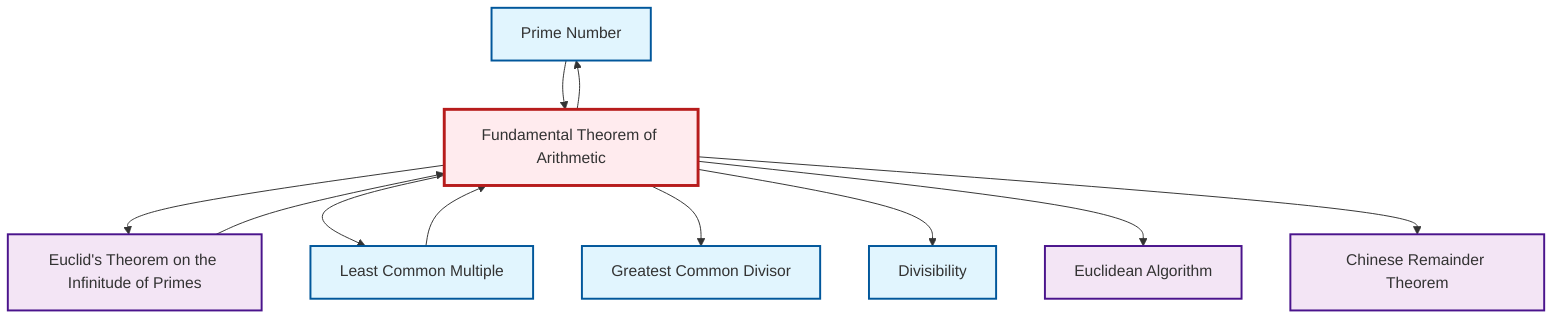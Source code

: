 graph TD
    classDef definition fill:#e1f5fe,stroke:#01579b,stroke-width:2px
    classDef theorem fill:#f3e5f5,stroke:#4a148c,stroke-width:2px
    classDef axiom fill:#fff3e0,stroke:#e65100,stroke-width:2px
    classDef example fill:#e8f5e9,stroke:#1b5e20,stroke-width:2px
    classDef current fill:#ffebee,stroke:#b71c1c,stroke-width:3px
    def-prime["Prime Number"]:::definition
    thm-euclidean-algorithm["Euclidean Algorithm"]:::theorem
    def-gcd["Greatest Common Divisor"]:::definition
    def-divisibility["Divisibility"]:::definition
    def-lcm["Least Common Multiple"]:::definition
    thm-fundamental-arithmetic["Fundamental Theorem of Arithmetic"]:::theorem
    thm-euclid-infinitude-primes["Euclid's Theorem on the Infinitude of Primes"]:::theorem
    thm-chinese-remainder["Chinese Remainder Theorem"]:::theorem
    thm-fundamental-arithmetic --> thm-euclid-infinitude-primes
    thm-fundamental-arithmetic --> def-lcm
    thm-fundamental-arithmetic --> def-gcd
    thm-fundamental-arithmetic --> def-prime
    thm-fundamental-arithmetic --> def-divisibility
    thm-fundamental-arithmetic --> thm-euclidean-algorithm
    thm-fundamental-arithmetic --> thm-chinese-remainder
    def-prime --> thm-fundamental-arithmetic
    thm-euclid-infinitude-primes --> thm-fundamental-arithmetic
    def-lcm --> thm-fundamental-arithmetic
    class thm-fundamental-arithmetic current